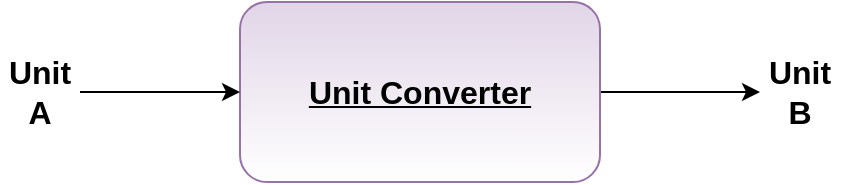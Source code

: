 <mxfile version="20.8.10" type="device"><diagram name="Page-1" id="9iPVbl5ivrPXHoE5x3Ey"><mxGraphModel dx="1434" dy="956" grid="1" gridSize="10" guides="1" tooltips="1" connect="1" arrows="1" fold="1" page="1" pageScale="1" pageWidth="850" pageHeight="1100" math="0" shadow="0"><root><mxCell id="0"/><mxCell id="1" parent="0"/><mxCell id="wvs_TY1y2Gc9KX684Jwo-5" style="edgeStyle=orthogonalEdgeStyle;rounded=0;orthogonalLoop=1;jettySize=auto;html=1;exitX=1;exitY=0.5;exitDx=0;exitDy=0;fontSize=16;" parent="1" source="wvs_TY1y2Gc9KX684Jwo-1" target="wvs_TY1y2Gc9KX684Jwo-4" edge="1"><mxGeometry relative="1" as="geometry"/></mxCell><mxCell id="wvs_TY1y2Gc9KX684Jwo-1" value="&lt;b&gt;&lt;u&gt;Unit Converter&lt;/u&gt;&lt;/b&gt;" style="rounded=1;whiteSpace=wrap;html=1;fillColor=#e1d5e7;strokeColor=#9673a6;fontSize=16;gradientColor=#FFFFFF;" parent="1" vertex="1"><mxGeometry x="310" y="400" width="180" height="90" as="geometry"/></mxCell><mxCell id="wvs_TY1y2Gc9KX684Jwo-3" style="edgeStyle=orthogonalEdgeStyle;rounded=0;orthogonalLoop=1;jettySize=auto;html=1;exitX=1;exitY=0.5;exitDx=0;exitDy=0;entryX=0;entryY=0.5;entryDx=0;entryDy=0;fontSize=16;" parent="1" source="wvs_TY1y2Gc9KX684Jwo-2" target="wvs_TY1y2Gc9KX684Jwo-1" edge="1"><mxGeometry relative="1" as="geometry"/></mxCell><mxCell id="wvs_TY1y2Gc9KX684Jwo-2" value="Unit A" style="text;html=1;strokeColor=none;fillColor=none;align=center;verticalAlign=middle;whiteSpace=wrap;rounded=0;fontSize=16;fontStyle=1" parent="1" vertex="1"><mxGeometry x="190" y="430" width="40" height="30" as="geometry"/></mxCell><mxCell id="wvs_TY1y2Gc9KX684Jwo-4" value="Unit B" style="text;html=1;strokeColor=none;fillColor=none;align=center;verticalAlign=middle;whiteSpace=wrap;rounded=0;fontSize=16;fontStyle=1" parent="1" vertex="1"><mxGeometry x="570" y="430" width="40" height="30" as="geometry"/></mxCell></root></mxGraphModel></diagram></mxfile>